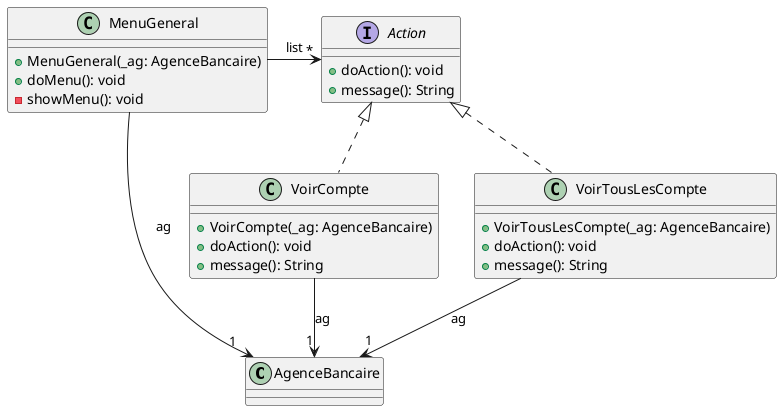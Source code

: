 @startuml

class AgenceBancaire [[java:AgenceBancaire]] {
}

interface Action [[java:Action]] {
	+ doAction(): void
	+ message(): String
}

class VoirCompte [[java:VoirCompte]] {
	+VoirCompte(_ag: AgenceBancaire)
	+doAction(): void
	+message(): String
}

Action <|.. VoirCompte

class VoirTousLesCompte [[java:VoirTousLesCompte]] {
	+VoirTousLesCompte(_ag: AgenceBancaire)
	+doAction(): void
	+message(): String
}

Action <|.. VoirTousLesCompte

class MenuGeneral [[java:MenuGeneral]] {
	+MenuGeneral(_ag: AgenceBancaire)
	+doMenu(): void
	-showMenu(): void
}

MenuGeneral -> "*" Action : list

VoirCompte --> "1" AgenceBancaire : ag
VoirTousLesCompte --> "1" AgenceBancaire : ag
MenuGeneral --> "1" AgenceBancaire : ag

@enduml